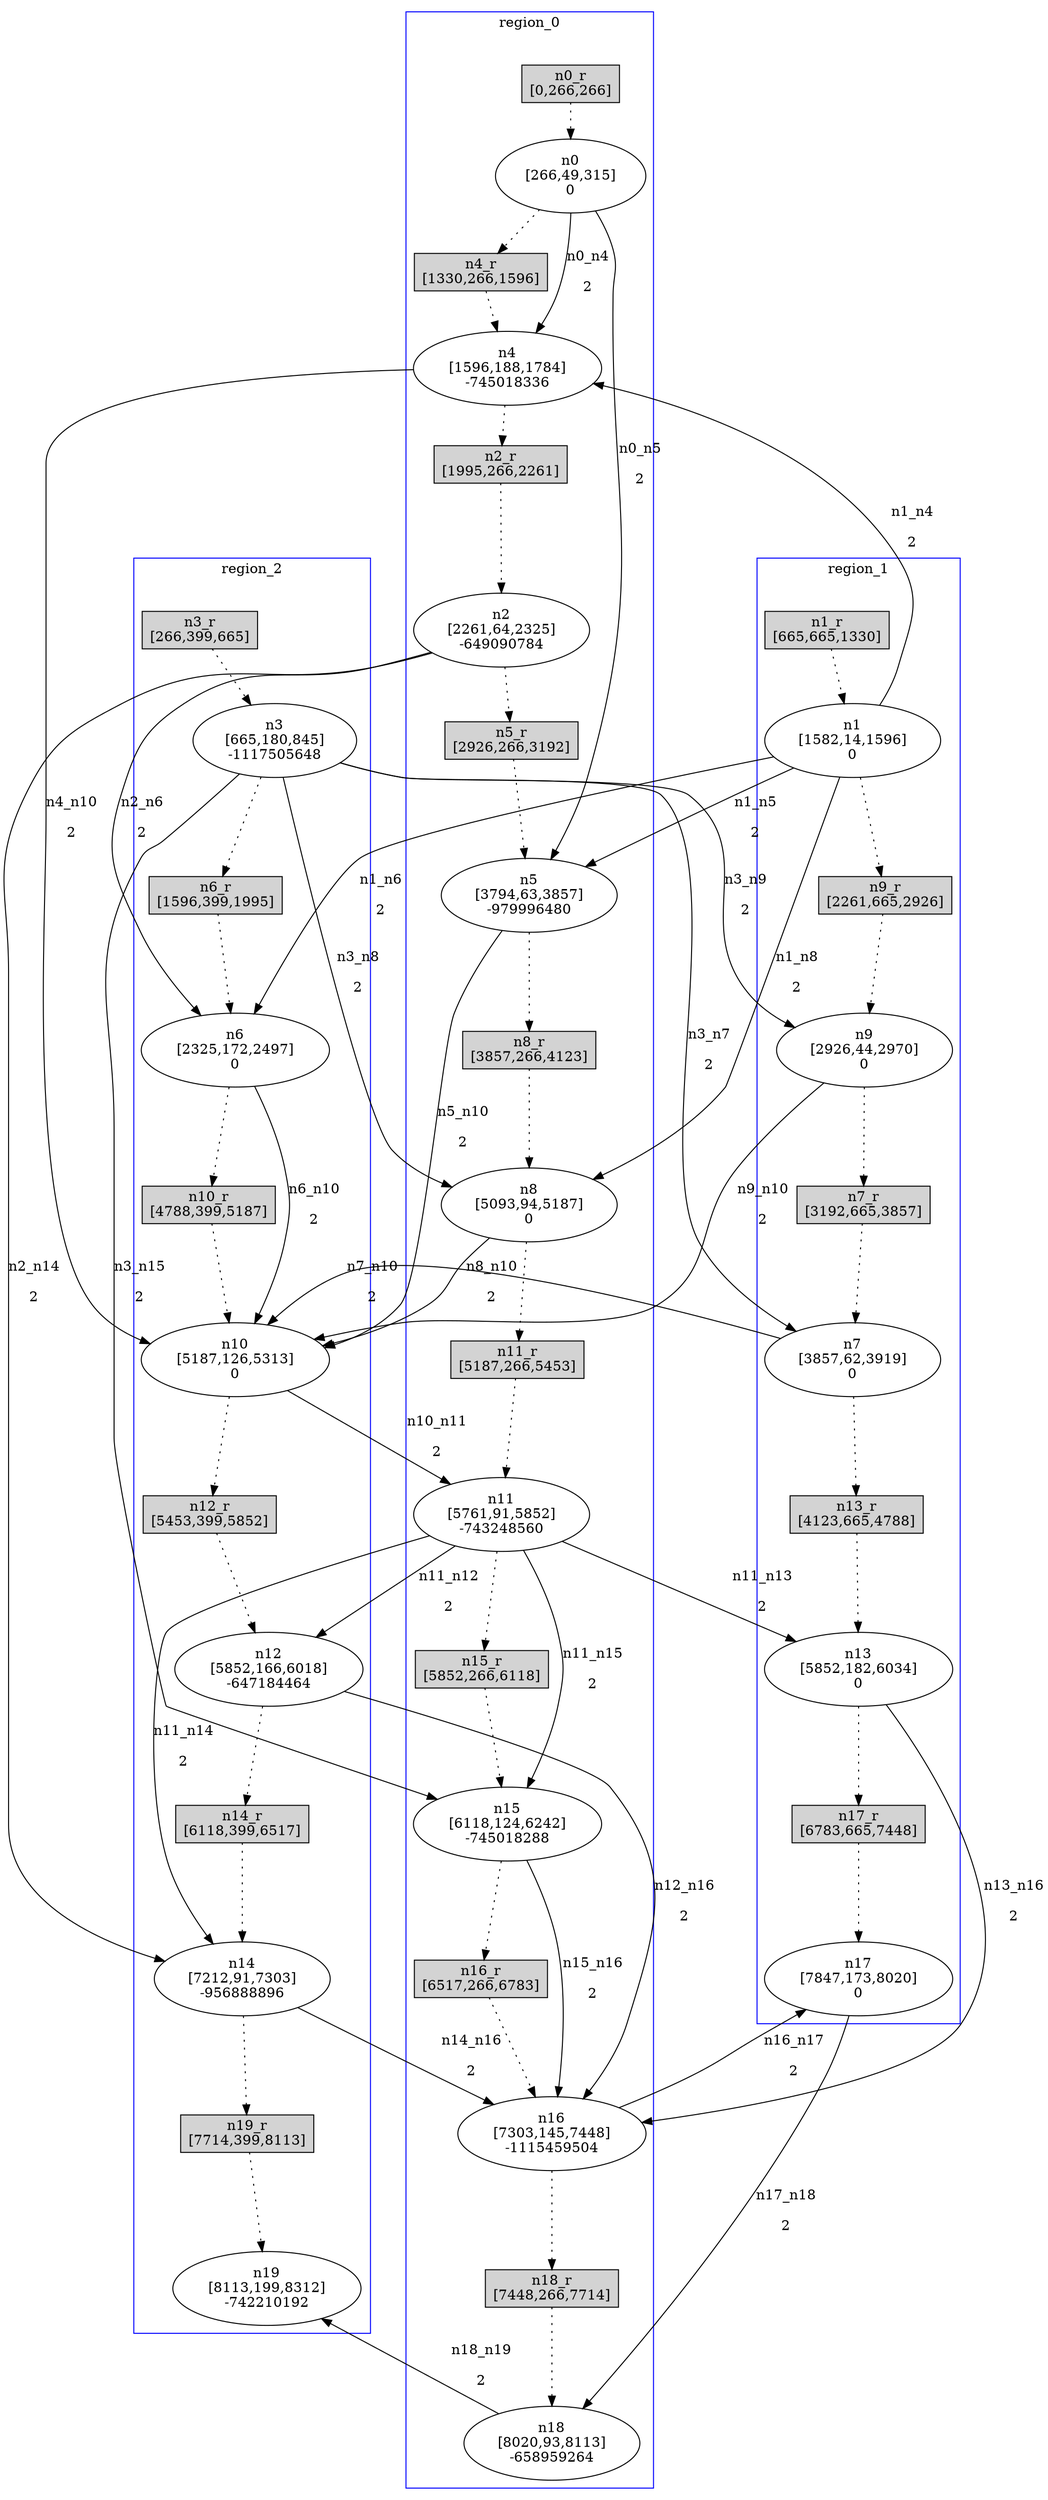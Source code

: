 //3-LSsolveMIPnSolStatus 9.
//4-SL 8312.
//5-LSsolveMIPsolveTime(double) 1800.02.
//6-reconfigurateNum(int) 20.
//7-reconfigurateTime(int) 8113.
digraph test_0 {
	size="28,40";
	subgraph cluster0 {
		stytle=filled;
		color=blue;
		label=region_0;
		n0_r [ shape = box, style = filled, label = "n0_r\n[0,266,266]" ];
		n0 [ label="n0\n[266,49,315]\n0" ];
		n0_r -> n0 [ style = dotted ];
		n4_r [ shape = box, style = filled, label = "n4_r\n[1330,266,1596]" ];
		n4 [ label="n4\n[1596,188,1784]\n-745018336" ];
		n4_r -> n4 [ style = dotted ];
		n2_r [ shape = box, style = filled, label = "n2_r\n[1995,266,2261]" ];
		n2 [ label="n2\n[2261,64,2325]\n-649090784" ];
		n2_r -> n2 [ style = dotted ];
		n5_r [ shape = box, style = filled, label = "n5_r\n[2926,266,3192]" ];
		n5 [ label="n5\n[3794,63,3857]\n-979996480" ];
		n5_r -> n5 [ style = dotted ];
		n8_r [ shape = box, style = filled, label = "n8_r\n[3857,266,4123]" ];
		n8 [ label="n8\n[5093,94,5187]\n0" ];
		n8_r -> n8 [ style = dotted ];
		n11_r [ shape = box, style = filled, label = "n11_r\n[5187,266,5453]" ];
		n11 [ label="n11\n[5761,91,5852]\n-743248560" ];
		n11_r -> n11 [ style = dotted ];
		n15_r [ shape = box, style = filled, label = "n15_r\n[5852,266,6118]" ];
		n15 [ label="n15\n[6118,124,6242]\n-745018288" ];
		n15_r -> n15 [ style = dotted ];
		n16_r [ shape = box, style = filled, label = "n16_r\n[6517,266,6783]" ];
		n16 [ label="n16\n[7303,145,7448]\n-1115459504" ];
		n16_r -> n16 [ style = dotted ];
		n18_r [ shape = box, style = filled, label = "n18_r\n[7448,266,7714]" ];
		n18 [ label="n18\n[8020,93,8113]\n-658959264" ];
		n18_r -> n18 [ style = dotted ];
		n0 -> n4_r [ style = dotted ];
		n4 -> n2_r [ style = dotted ];
		n2 -> n5_r [ style = dotted ];
		n5 -> n8_r [ style = dotted ];
		n8 -> n11_r [ style = dotted ];
		n11 -> n15_r [ style = dotted ];
		n15 -> n16_r [ style = dotted ];
		n16 -> n18_r [ style = dotted ];
	}
	subgraph cluster1 {
		stytle=filled;
		color=blue;
		label=region_1;
		n1_r [ shape = box, style = filled, label = "n1_r\n[665,665,1330]" ];
		n1 [ label="n1\n[1582,14,1596]\n0" ];
		n1_r -> n1 [ style = dotted ];
		n9_r [ shape = box, style = filled, label = "n9_r\n[2261,665,2926]" ];
		n9 [ label="n9\n[2926,44,2970]\n0" ];
		n9_r -> n9 [ style = dotted ];
		n7_r [ shape = box, style = filled, label = "n7_r\n[3192,665,3857]" ];
		n7 [ label="n7\n[3857,62,3919]\n0" ];
		n7_r -> n7 [ style = dotted ];
		n13_r [ shape = box, style = filled, label = "n13_r\n[4123,665,4788]" ];
		n13 [ label="n13\n[5852,182,6034]\n0" ];
		n13_r -> n13 [ style = dotted ];
		n17_r [ shape = box, style = filled, label = "n17_r\n[6783,665,7448]" ];
		n17 [ label="n17\n[7847,173,8020]\n0" ];
		n17_r -> n17 [ style = dotted ];
		n1 -> n9_r [ style = dotted ];
		n9 -> n7_r [ style = dotted ];
		n7 -> n13_r [ style = dotted ];
		n13 -> n17_r [ style = dotted ];
	}
	subgraph cluster2 {
		stytle=filled;
		color=blue;
		label=region_2;
		n3_r [ shape = box, style = filled, label = "n3_r\n[266,399,665]" ];
		n3 [ label="n3\n[665,180,845]\n-1117505648" ];
		n3_r -> n3 [ style = dotted ];
		n6_r [ shape = box, style = filled, label = "n6_r\n[1596,399,1995]" ];
		n6 [ label="n6\n[2325,172,2497]\n0" ];
		n6_r -> n6 [ style = dotted ];
		n10_r [ shape = box, style = filled, label = "n10_r\n[4788,399,5187]" ];
		n10 [ label="n10\n[5187,126,5313]\n0" ];
		n10_r -> n10 [ style = dotted ];
		n12_r [ shape = box, style = filled, label = "n12_r\n[5453,399,5852]" ];
		n12 [ label="n12\n[5852,166,6018]\n-647184464" ];
		n12_r -> n12 [ style = dotted ];
		n14_r [ shape = box, style = filled, label = "n14_r\n[6118,399,6517]" ];
		n14 [ label="n14\n[7212,91,7303]\n-956888896" ];
		n14_r -> n14 [ style = dotted ];
		n19_r [ shape = box, style = filled, label = "n19_r\n[7714,399,8113]" ];
		n19 [ label="n19\n[8113,199,8312]\n-742210192" ];
		n19_r -> n19 [ style = dotted ];
		n3 -> n6_r [ style = dotted ];
		n6 -> n10_r [ style = dotted ];
		n10 -> n12_r [ style = dotted ];
		n12 -> n14_r [ style = dotted ];
		n14 -> n19_r [ style = dotted ];
	}
	n0 -> n4 [ label="n0_n4\n2" ];
	n0 -> n5 [ label="n0_n5\n2" ];
	n4 -> n10 [ label="n4_n10\n2" ];
	n5 -> n10 [ label="n5_n10\n2" ];
	n1 -> n4 [ label="n1_n4\n2" ];
	n1 -> n5 [ label="n1_n5\n2" ];
	n1 -> n6 [ label="n1_n6\n2" ];
	n1 -> n8 [ label="n1_n8\n2" ];
	n6 -> n10 [ label="n6_n10\n2" ];
	n8 -> n10 [ label="n8_n10\n2" ];
	n2 -> n6 [ label="n2_n6\n2" ];
	n2 -> n14 [ label="n2_n14\n2" ];
	n14 -> n16 [ label="n14_n16\n2" ];
	n3 -> n7 [ label="n3_n7\n2" ];
	n3 -> n8 [ label="n3_n8\n2" ];
	n3 -> n9 [ label="n3_n9\n2" ];
	n3 -> n15 [ label="n3_n15\n2" ];
	n7 -> n10 [ label="n7_n10\n2" ];
	n9 -> n10 [ label="n9_n10\n2" ];
	n15 -> n16 [ label="n15_n16\n2" ];
	n10 -> n11 [ label="n10_n11\n2" ];
	n11 -> n12 [ label="n11_n12\n2" ];
	n11 -> n13 [ label="n11_n13\n2" ];
	n11 -> n14 [ label="n11_n14\n2" ];
	n11 -> n15 [ label="n11_n15\n2" ];
	n12 -> n16 [ label="n12_n16\n2" ];
	n13 -> n16 [ label="n13_n16\n2" ];
	n16 -> n17 [ label="n16_n17\n2" ];
	n17 -> n18 [ label="n17_n18\n2" ];
	n18 -> n19 [ label="n18_n19\n2" ];
}
